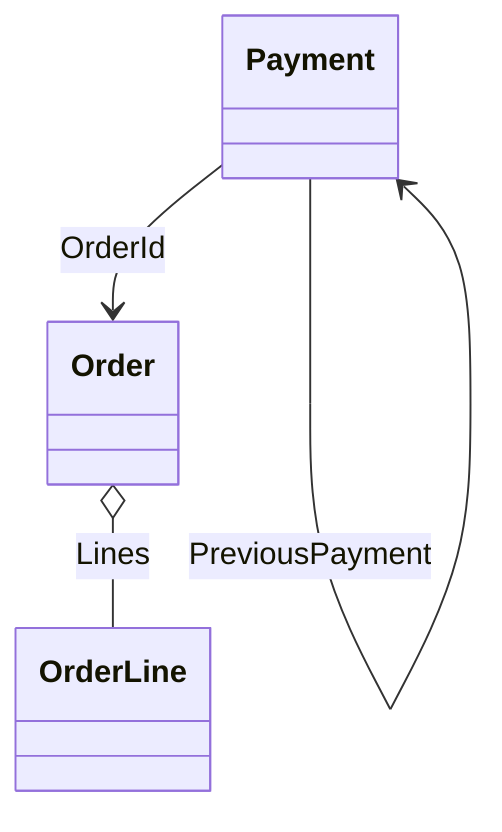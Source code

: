 classDiagram
    Order o-- OrderLine: Lines
    Payment --> Order: OrderId
    Payment --> Payment: PreviousPayment